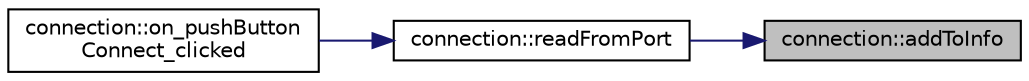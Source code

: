 digraph "connection::addToInfo"
{
 // LATEX_PDF_SIZE
  edge [fontname="Helvetica",fontsize="10",labelfontname="Helvetica",labelfontsize="10"];
  node [fontname="Helvetica",fontsize="10",shape=record];
  rankdir="RL";
  Node1 [label="connection::addToInfo",height=0.2,width=0.4,color="black", fillcolor="grey75", style="filled", fontcolor="black",tooltip="Funkcja wysyła wiadomość do okna z wiadomościami."];
  Node1 -> Node2 [dir="back",color="midnightblue",fontsize="10",style="solid",fontname="Helvetica"];
  Node2 [label="connection::readFromPort",height=0.2,width=0.4,color="black", fillcolor="white", style="filled",URL="$classconnection.html#a3a7545a2881da274109499f35800ccd3",tooltip="Odczytuje dane przychodzące z mikrokontrolera poprzez komunikację UART."];
  Node2 -> Node3 [dir="back",color="midnightblue",fontsize="10",style="solid",fontname="Helvetica"];
  Node3 [label="connection::on_pushButton\lConnect_clicked",height=0.2,width=0.4,color="black", fillcolor="white", style="filled",URL="$classconnection.html#a7f45098075d32fc7eed64aac1c2a2c6f",tooltip="Slot dla przycisku \"Connect\". Podłącza się do wybranego portu pokazanego w liście comboBox obok."];
}
